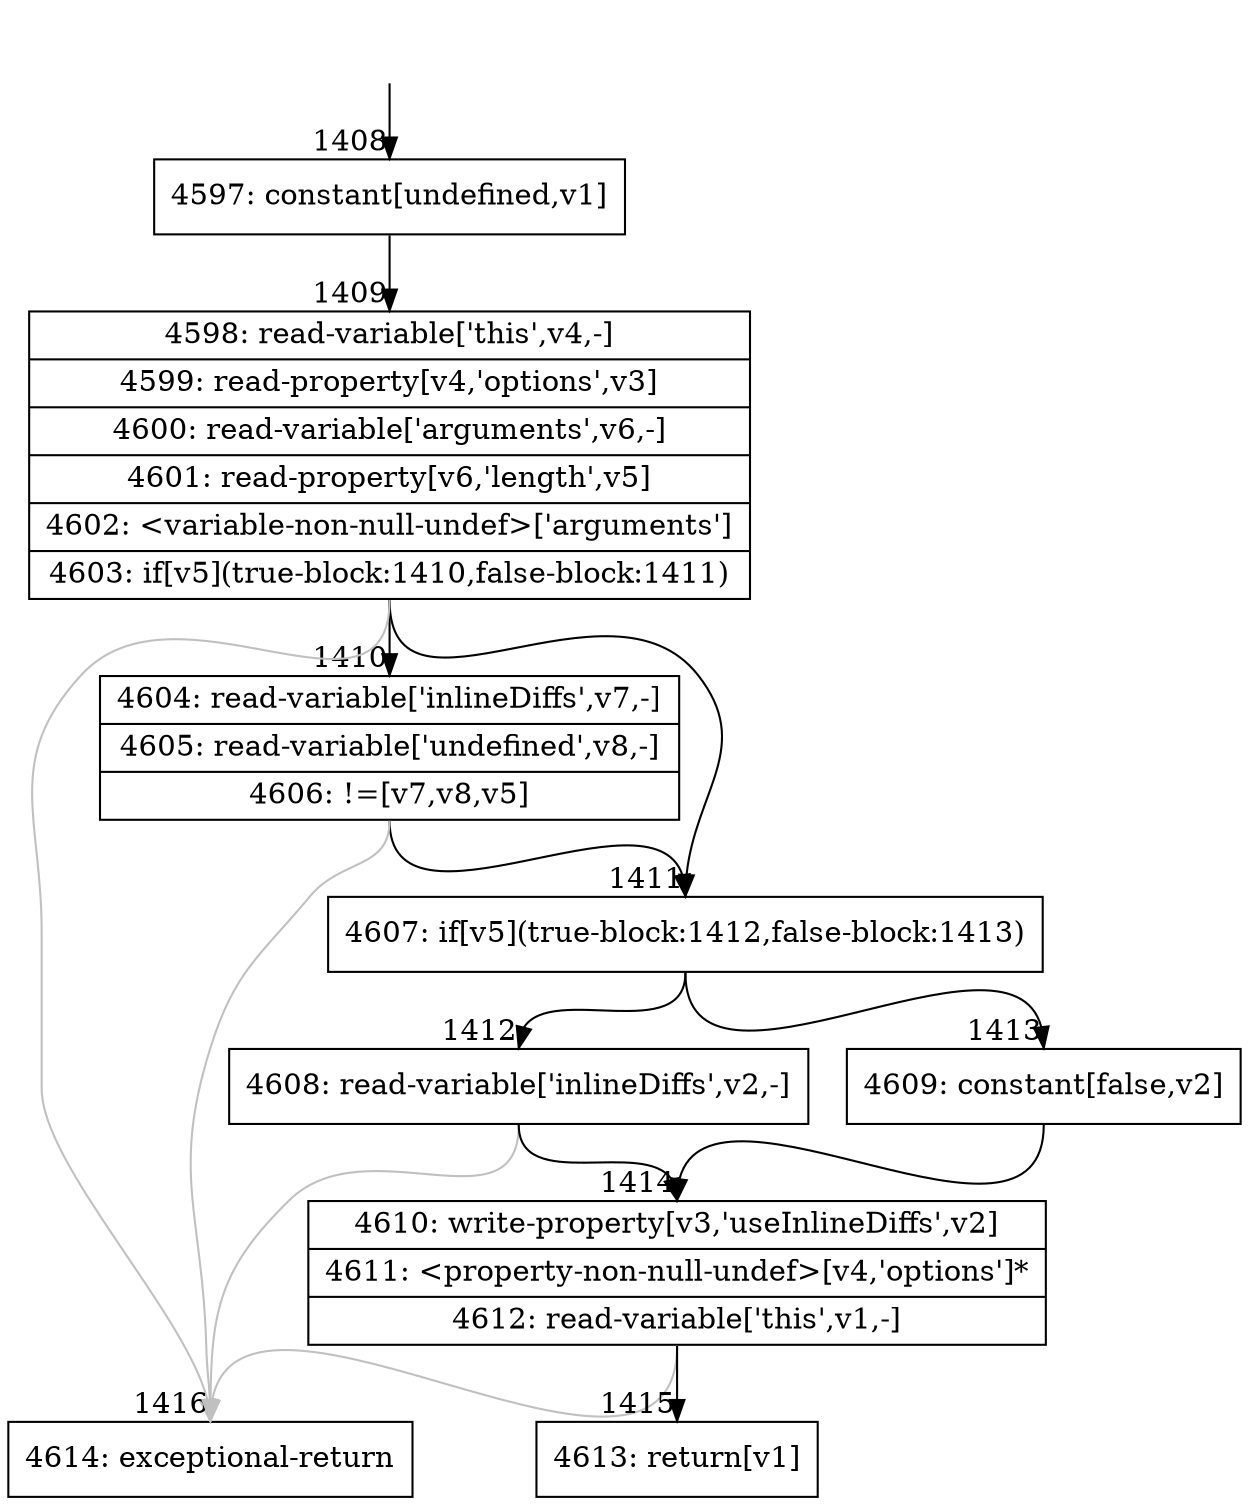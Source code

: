 digraph {
rankdir="TD"
BB_entry134[shape=none,label=""];
BB_entry134 -> BB1408 [tailport=s, headport=n, headlabel="    1408"]
BB1408 [shape=record label="{4597: constant[undefined,v1]}" ] 
BB1408 -> BB1409 [tailport=s, headport=n, headlabel="      1409"]
BB1409 [shape=record label="{4598: read-variable['this',v4,-]|4599: read-property[v4,'options',v3]|4600: read-variable['arguments',v6,-]|4601: read-property[v6,'length',v5]|4602: \<variable-non-null-undef\>['arguments']|4603: if[v5](true-block:1410,false-block:1411)}" ] 
BB1409 -> BB1411 [tailport=s, headport=n, headlabel="      1411"]
BB1409 -> BB1410 [tailport=s, headport=n, headlabel="      1410"]
BB1409 -> BB1416 [tailport=s, headport=n, color=gray, headlabel="      1416"]
BB1410 [shape=record label="{4604: read-variable['inlineDiffs',v7,-]|4605: read-variable['undefined',v8,-]|4606: !=[v7,v8,v5]}" ] 
BB1410 -> BB1411 [tailport=s, headport=n]
BB1410 -> BB1416 [tailport=s, headport=n, color=gray]
BB1411 [shape=record label="{4607: if[v5](true-block:1412,false-block:1413)}" ] 
BB1411 -> BB1412 [tailport=s, headport=n, headlabel="      1412"]
BB1411 -> BB1413 [tailport=s, headport=n, headlabel="      1413"]
BB1412 [shape=record label="{4608: read-variable['inlineDiffs',v2,-]}" ] 
BB1412 -> BB1414 [tailport=s, headport=n, headlabel="      1414"]
BB1412 -> BB1416 [tailport=s, headport=n, color=gray]
BB1413 [shape=record label="{4609: constant[false,v2]}" ] 
BB1413 -> BB1414 [tailport=s, headport=n]
BB1414 [shape=record label="{4610: write-property[v3,'useInlineDiffs',v2]|4611: \<property-non-null-undef\>[v4,'options']*|4612: read-variable['this',v1,-]}" ] 
BB1414 -> BB1415 [tailport=s, headport=n, headlabel="      1415"]
BB1414 -> BB1416 [tailport=s, headport=n, color=gray]
BB1415 [shape=record label="{4613: return[v1]}" ] 
BB1416 [shape=record label="{4614: exceptional-return}" ] 
//#$~ 1742
}
